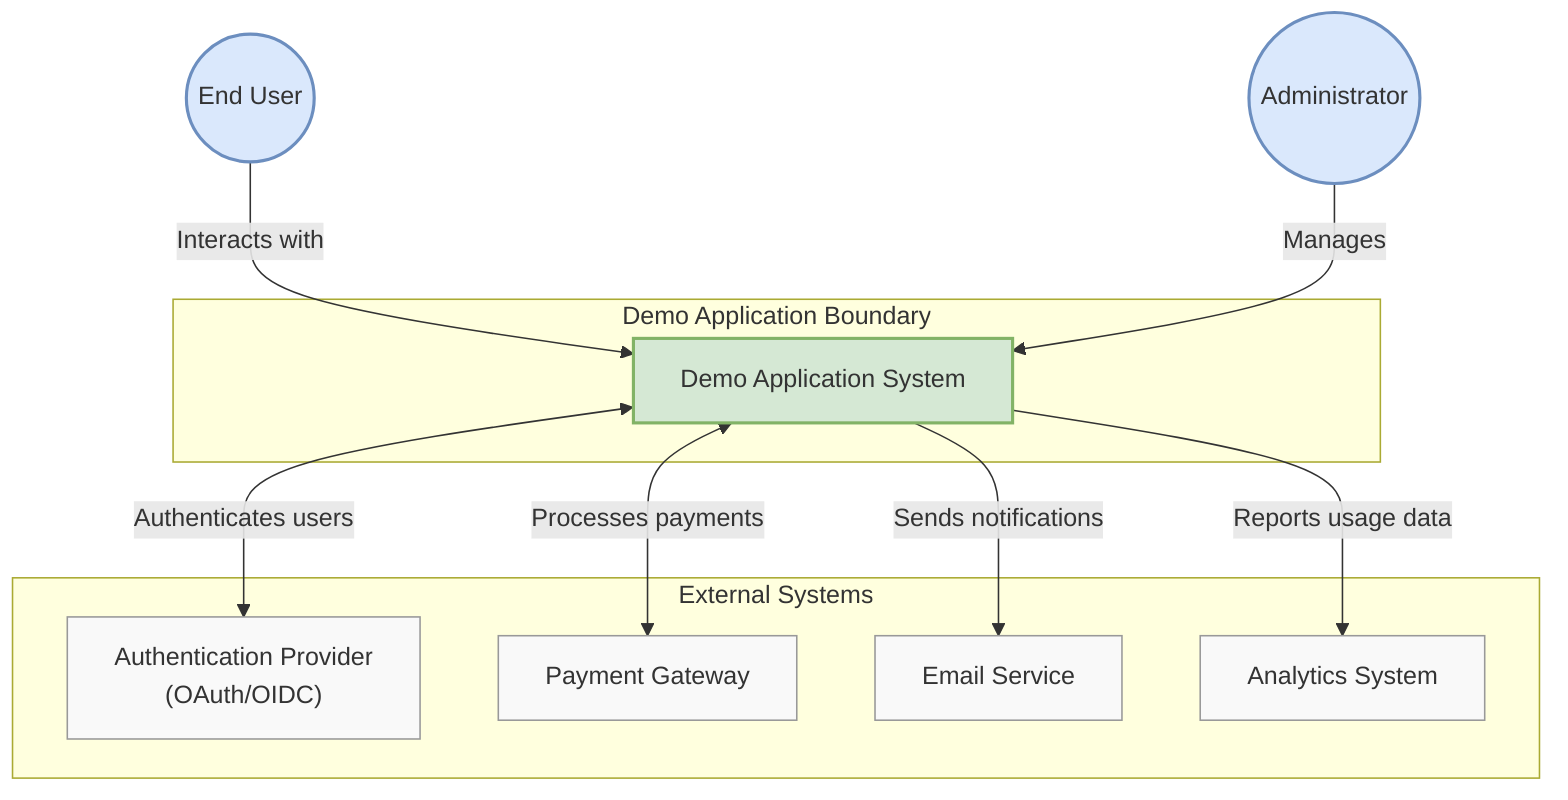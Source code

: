 flowchart TB
    subgraph "External Systems"
        AuthProvider["Authentication Provider\n(OAuth/OIDC)"]
        PaymentGateway["Payment Gateway"]
        EmailService["Email Service"]
        AnalyticsSystem["Analytics System"]
    end
    
    subgraph "Demo Application Boundary"
        DemoApp["Demo Application System"]
    end
    
    User((End User)) -->|Interacts with| DemoApp
    Admin((Administrator)) -->|Manages| DemoApp
    
    DemoApp <-->|Authenticates users| AuthProvider
    DemoApp <-->|Processes payments| PaymentGateway
    DemoApp -->|Sends notifications| EmailService
    DemoApp -->|Reports usage data| AnalyticsSystem
    
    classDef external fill:#f9f9f9,stroke:#999,stroke-width:1px
    classDef system fill:#d5e8d4,stroke:#82b366,stroke-width:2px
    classDef user fill:#dae8fc,stroke:#6c8ebf,stroke-width:2px
    
    class AuthProvider,PaymentGateway,EmailService,AnalyticsSystem external
    class DemoApp system
    class User,Admin user